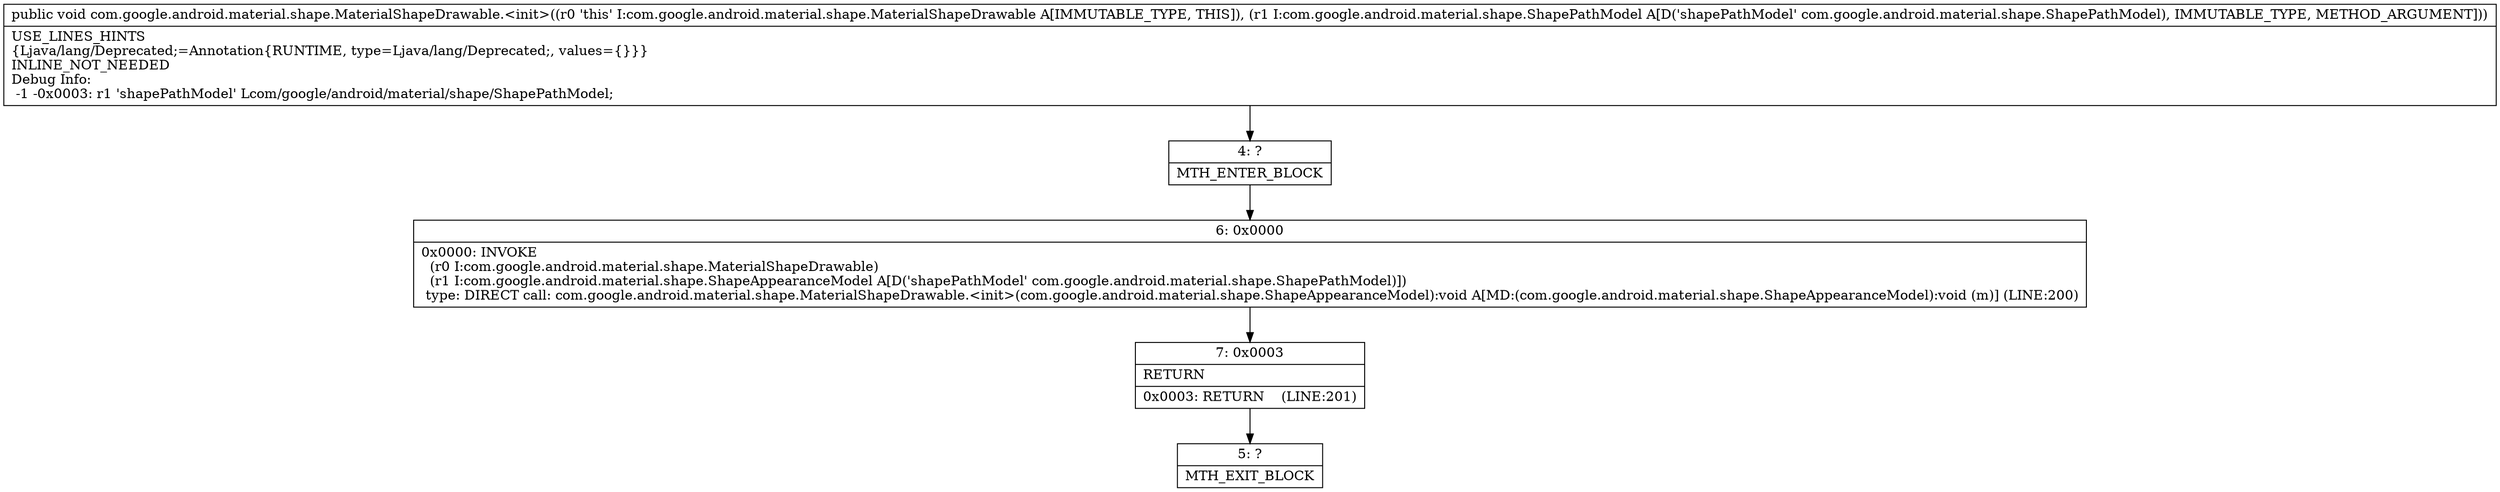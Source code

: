 digraph "CFG forcom.google.android.material.shape.MaterialShapeDrawable.\<init\>(Lcom\/google\/android\/material\/shape\/ShapePathModel;)V" {
Node_4 [shape=record,label="{4\:\ ?|MTH_ENTER_BLOCK\l}"];
Node_6 [shape=record,label="{6\:\ 0x0000|0x0000: INVOKE  \l  (r0 I:com.google.android.material.shape.MaterialShapeDrawable)\l  (r1 I:com.google.android.material.shape.ShapeAppearanceModel A[D('shapePathModel' com.google.android.material.shape.ShapePathModel)])\l type: DIRECT call: com.google.android.material.shape.MaterialShapeDrawable.\<init\>(com.google.android.material.shape.ShapeAppearanceModel):void A[MD:(com.google.android.material.shape.ShapeAppearanceModel):void (m)] (LINE:200)\l}"];
Node_7 [shape=record,label="{7\:\ 0x0003|RETURN\l|0x0003: RETURN    (LINE:201)\l}"];
Node_5 [shape=record,label="{5\:\ ?|MTH_EXIT_BLOCK\l}"];
MethodNode[shape=record,label="{public void com.google.android.material.shape.MaterialShapeDrawable.\<init\>((r0 'this' I:com.google.android.material.shape.MaterialShapeDrawable A[IMMUTABLE_TYPE, THIS]), (r1 I:com.google.android.material.shape.ShapePathModel A[D('shapePathModel' com.google.android.material.shape.ShapePathModel), IMMUTABLE_TYPE, METHOD_ARGUMENT]))  | USE_LINES_HINTS\l\{Ljava\/lang\/Deprecated;=Annotation\{RUNTIME, type=Ljava\/lang\/Deprecated;, values=\{\}\}\}\lINLINE_NOT_NEEDED\lDebug Info:\l  \-1 \-0x0003: r1 'shapePathModel' Lcom\/google\/android\/material\/shape\/ShapePathModel;\l}"];
MethodNode -> Node_4;Node_4 -> Node_6;
Node_6 -> Node_7;
Node_7 -> Node_5;
}

